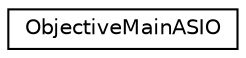 digraph "Graphical Class Hierarchy"
{
 // LATEX_PDF_SIZE
  edge [fontname="Helvetica",fontsize="10",labelfontname="Helvetica",labelfontsize="10"];
  node [fontname="Helvetica",fontsize="10",shape=record];
  rankdir="LR";
  Node0 [label="ObjectiveMainASIO",height=0.2,width=0.4,color="black", fillcolor="white", style="filled",URL="$classObjectiveMainASIO.html",tooltip=" "];
}
